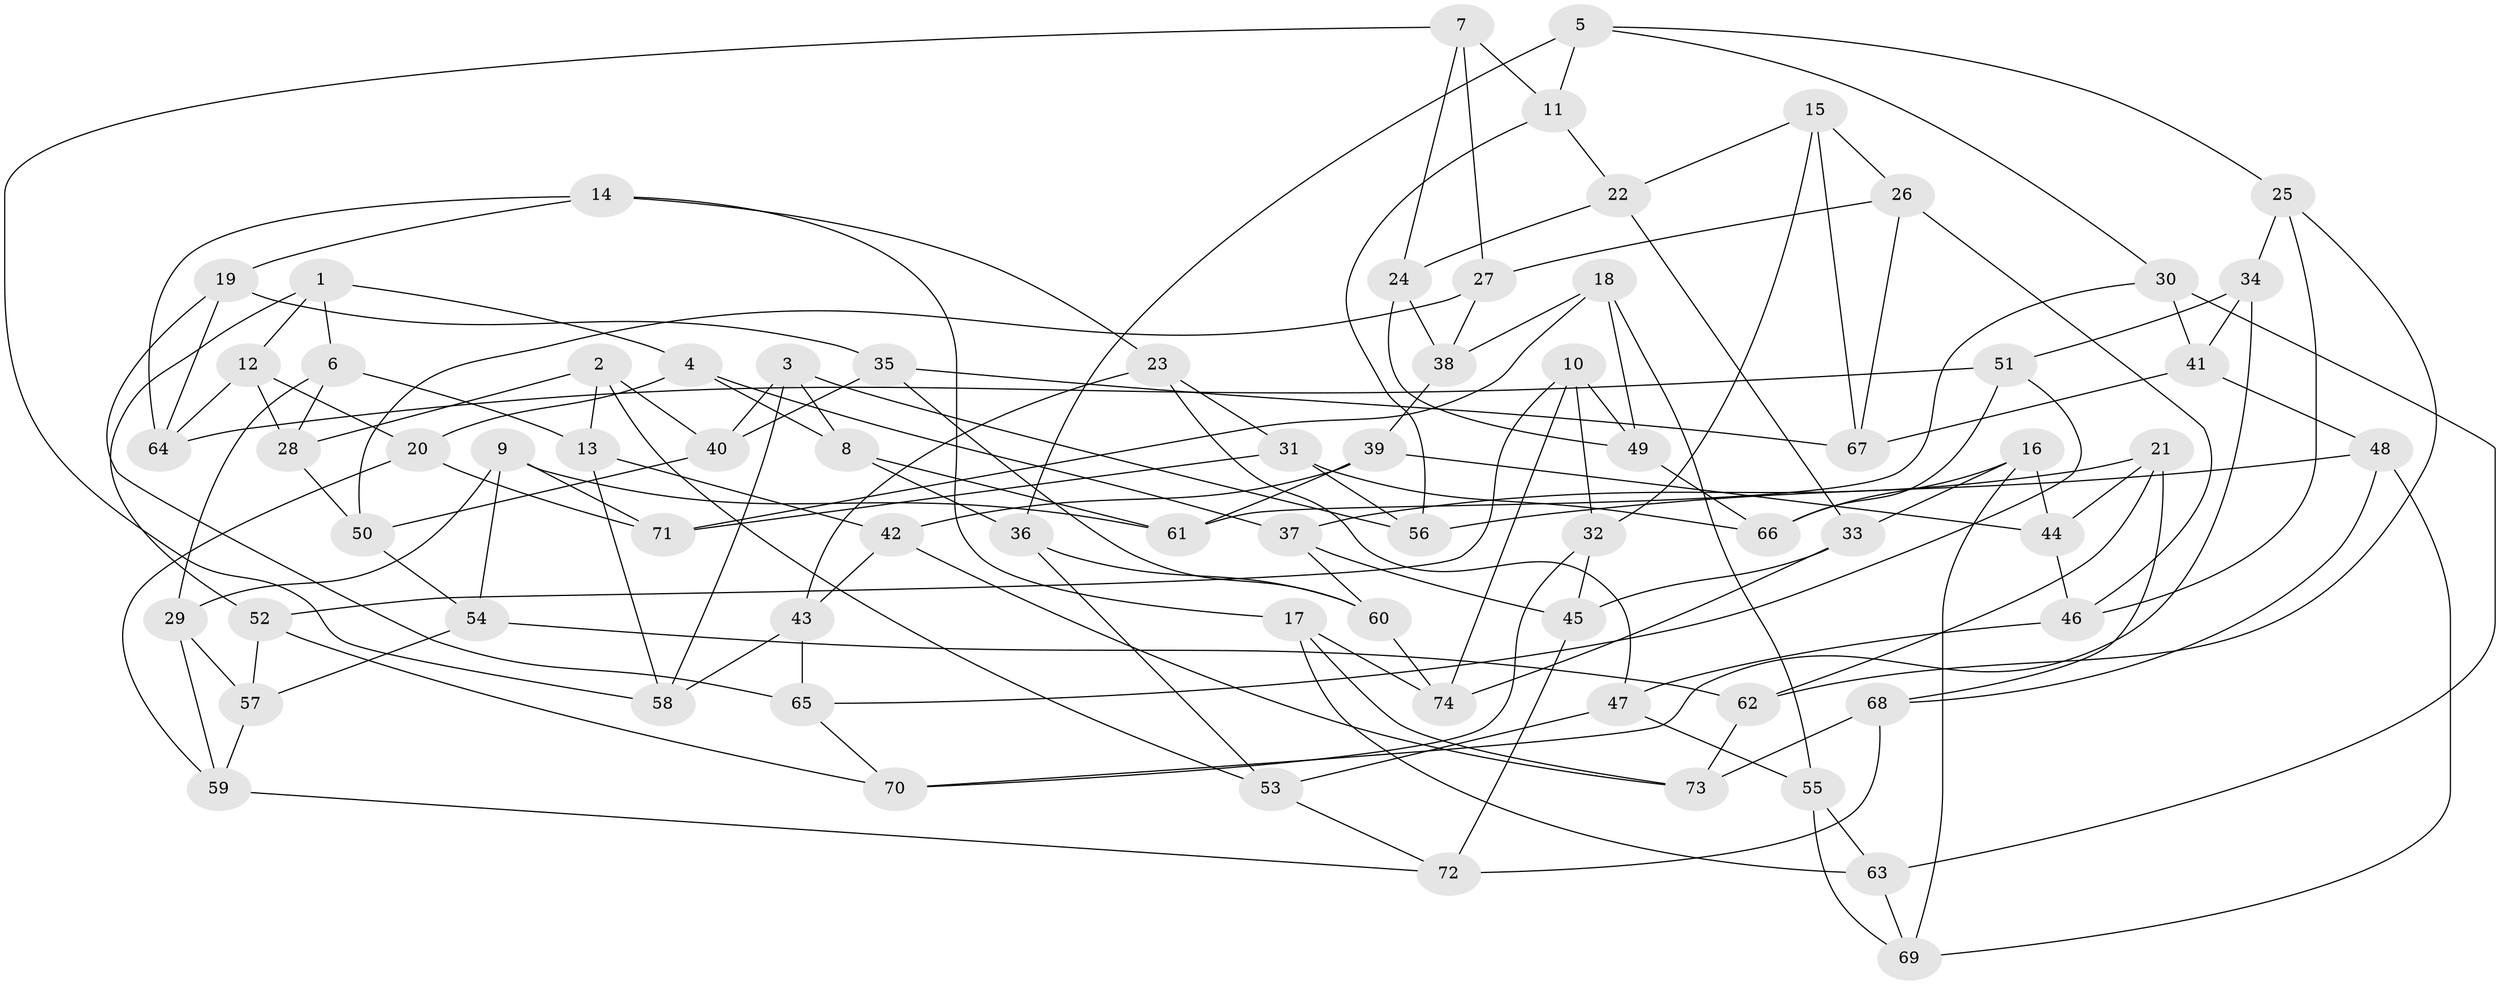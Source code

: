 // Generated by graph-tools (version 1.1) at 2025/11/02/27/25 16:11:47]
// undirected, 74 vertices, 148 edges
graph export_dot {
graph [start="1"]
  node [color=gray90,style=filled];
  1;
  2;
  3;
  4;
  5;
  6;
  7;
  8;
  9;
  10;
  11;
  12;
  13;
  14;
  15;
  16;
  17;
  18;
  19;
  20;
  21;
  22;
  23;
  24;
  25;
  26;
  27;
  28;
  29;
  30;
  31;
  32;
  33;
  34;
  35;
  36;
  37;
  38;
  39;
  40;
  41;
  42;
  43;
  44;
  45;
  46;
  47;
  48;
  49;
  50;
  51;
  52;
  53;
  54;
  55;
  56;
  57;
  58;
  59;
  60;
  61;
  62;
  63;
  64;
  65;
  66;
  67;
  68;
  69;
  70;
  71;
  72;
  73;
  74;
  1 -- 52;
  1 -- 6;
  1 -- 4;
  1 -- 12;
  2 -- 53;
  2 -- 40;
  2 -- 28;
  2 -- 13;
  3 -- 58;
  3 -- 40;
  3 -- 56;
  3 -- 8;
  4 -- 37;
  4 -- 8;
  4 -- 20;
  5 -- 30;
  5 -- 11;
  5 -- 25;
  5 -- 36;
  6 -- 28;
  6 -- 13;
  6 -- 29;
  7 -- 11;
  7 -- 27;
  7 -- 24;
  7 -- 58;
  8 -- 61;
  8 -- 36;
  9 -- 29;
  9 -- 71;
  9 -- 54;
  9 -- 61;
  10 -- 52;
  10 -- 74;
  10 -- 32;
  10 -- 49;
  11 -- 22;
  11 -- 56;
  12 -- 20;
  12 -- 64;
  12 -- 28;
  13 -- 58;
  13 -- 42;
  14 -- 19;
  14 -- 17;
  14 -- 23;
  14 -- 64;
  15 -- 26;
  15 -- 22;
  15 -- 32;
  15 -- 67;
  16 -- 44;
  16 -- 33;
  16 -- 66;
  16 -- 69;
  17 -- 73;
  17 -- 63;
  17 -- 74;
  18 -- 71;
  18 -- 38;
  18 -- 49;
  18 -- 55;
  19 -- 65;
  19 -- 35;
  19 -- 64;
  20 -- 59;
  20 -- 71;
  21 -- 62;
  21 -- 68;
  21 -- 44;
  21 -- 37;
  22 -- 33;
  22 -- 24;
  23 -- 43;
  23 -- 47;
  23 -- 31;
  24 -- 38;
  24 -- 49;
  25 -- 34;
  25 -- 46;
  25 -- 62;
  26 -- 27;
  26 -- 46;
  26 -- 67;
  27 -- 38;
  27 -- 50;
  28 -- 50;
  29 -- 59;
  29 -- 57;
  30 -- 63;
  30 -- 61;
  30 -- 41;
  31 -- 71;
  31 -- 56;
  31 -- 66;
  32 -- 45;
  32 -- 70;
  33 -- 45;
  33 -- 74;
  34 -- 41;
  34 -- 51;
  34 -- 70;
  35 -- 40;
  35 -- 60;
  35 -- 67;
  36 -- 60;
  36 -- 53;
  37 -- 60;
  37 -- 45;
  38 -- 39;
  39 -- 42;
  39 -- 61;
  39 -- 44;
  40 -- 50;
  41 -- 67;
  41 -- 48;
  42 -- 73;
  42 -- 43;
  43 -- 65;
  43 -- 58;
  44 -- 46;
  45 -- 72;
  46 -- 47;
  47 -- 53;
  47 -- 55;
  48 -- 68;
  48 -- 69;
  48 -- 56;
  49 -- 66;
  50 -- 54;
  51 -- 64;
  51 -- 66;
  51 -- 65;
  52 -- 57;
  52 -- 70;
  53 -- 72;
  54 -- 57;
  54 -- 62;
  55 -- 63;
  55 -- 69;
  57 -- 59;
  59 -- 72;
  60 -- 74;
  62 -- 73;
  63 -- 69;
  65 -- 70;
  68 -- 73;
  68 -- 72;
}
